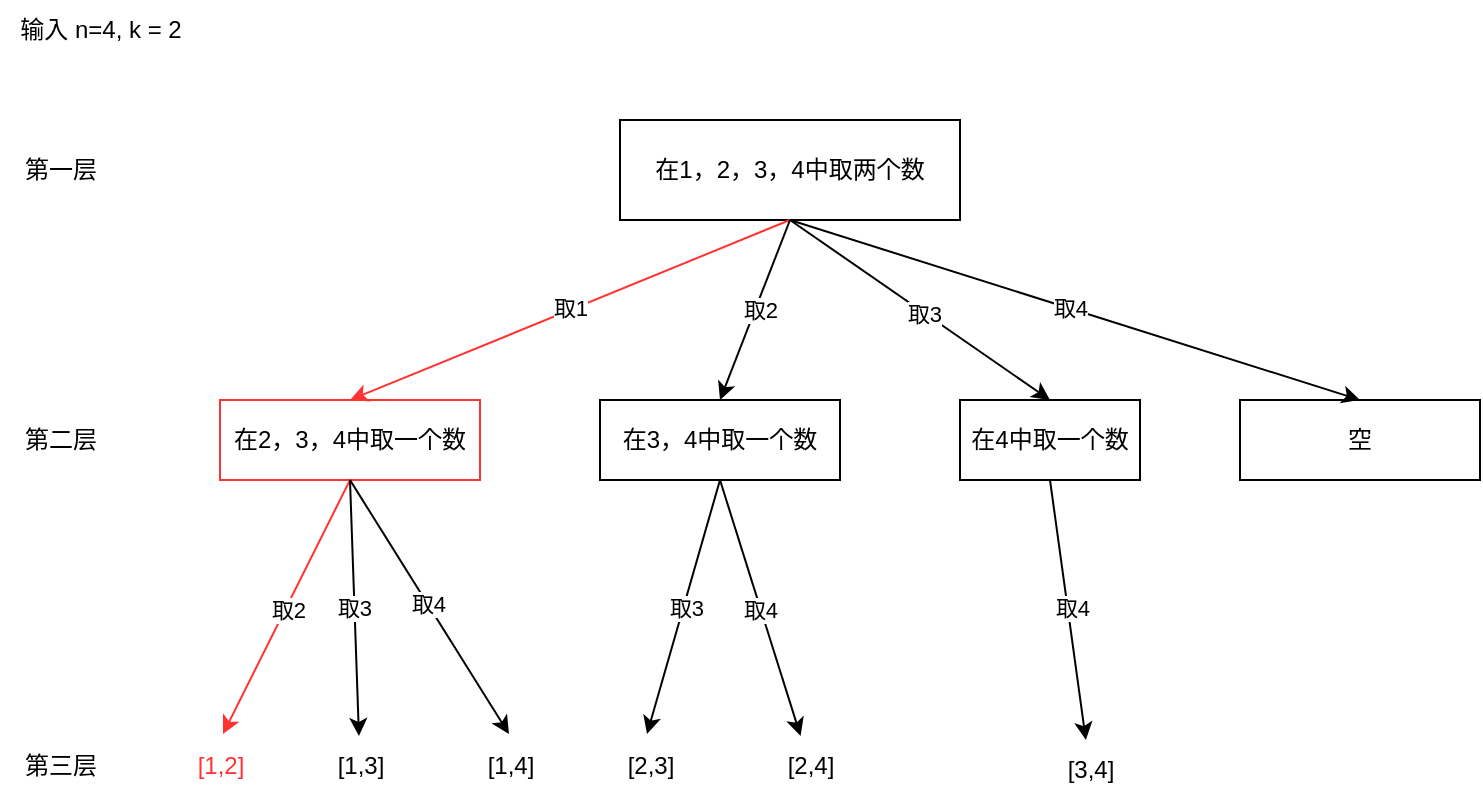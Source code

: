 <mxfile version="24.1.0" type="github">
  <diagram name="第 1 页" id="EsttiOnXiiwy4lGlENF1">
    <mxGraphModel dx="954" dy="606" grid="1" gridSize="10" guides="1" tooltips="1" connect="1" arrows="1" fold="1" page="1" pageScale="1" pageWidth="827" pageHeight="1169" math="0" shadow="0">
      <root>
        <mxCell id="0" />
        <mxCell id="1" parent="0" />
        <mxCell id="PUHJB4aUjXVpeecvIC8U-1" value="输入 n=4, k = 2" style="text;html=1;align=center;verticalAlign=middle;resizable=0;points=[];autosize=1;strokeColor=none;fillColor=none;" vertex="1" parent="1">
          <mxGeometry x="70" y="40" width="100" height="30" as="geometry" />
        </mxCell>
        <mxCell id="PUHJB4aUjXVpeecvIC8U-2" value="在1，2，3，4中取两个数" style="rounded=0;whiteSpace=wrap;html=1;" vertex="1" parent="1">
          <mxGeometry x="380" y="100" width="170" height="50" as="geometry" />
        </mxCell>
        <mxCell id="PUHJB4aUjXVpeecvIC8U-3" value="第一层" style="text;html=1;align=center;verticalAlign=middle;resizable=0;points=[];autosize=1;strokeColor=none;fillColor=none;" vertex="1" parent="1">
          <mxGeometry x="70" y="110" width="60" height="30" as="geometry" />
        </mxCell>
        <mxCell id="PUHJB4aUjXVpeecvIC8U-4" value="在2，3，4中取一个数" style="rounded=0;whiteSpace=wrap;html=1;strokeColor=#FF3333;" vertex="1" parent="1">
          <mxGeometry x="180" y="240" width="130" height="40" as="geometry" />
        </mxCell>
        <mxCell id="PUHJB4aUjXVpeecvIC8U-5" value="在3，4中取一个数" style="rounded=0;whiteSpace=wrap;html=1;" vertex="1" parent="1">
          <mxGeometry x="370" y="240" width="120" height="40" as="geometry" />
        </mxCell>
        <mxCell id="PUHJB4aUjXVpeecvIC8U-6" value="在4中取一个数" style="rounded=0;whiteSpace=wrap;html=1;" vertex="1" parent="1">
          <mxGeometry x="550" y="240" width="90" height="40" as="geometry" />
        </mxCell>
        <mxCell id="PUHJB4aUjXVpeecvIC8U-7" value="空" style="rounded=0;whiteSpace=wrap;html=1;" vertex="1" parent="1">
          <mxGeometry x="690" y="240" width="120" height="40" as="geometry" />
        </mxCell>
        <mxCell id="PUHJB4aUjXVpeecvIC8U-8" value="" style="endArrow=classic;html=1;rounded=0;exitX=0.5;exitY=1;exitDx=0;exitDy=0;entryX=0.5;entryY=0;entryDx=0;entryDy=0;fillColor=#e51400;strokeColor=#FF3333;" edge="1" parent="1" source="PUHJB4aUjXVpeecvIC8U-2" target="PUHJB4aUjXVpeecvIC8U-4">
          <mxGeometry width="50" height="50" relative="1" as="geometry">
            <mxPoint x="340" y="220" as="sourcePoint" />
            <mxPoint x="250" y="220" as="targetPoint" />
          </mxGeometry>
        </mxCell>
        <mxCell id="PUHJB4aUjXVpeecvIC8U-9" value="取1" style="edgeLabel;html=1;align=center;verticalAlign=middle;resizable=0;points=[];" vertex="1" connectable="0" parent="PUHJB4aUjXVpeecvIC8U-8">
          <mxGeometry x="0.001" y="-1" relative="1" as="geometry">
            <mxPoint as="offset" />
          </mxGeometry>
        </mxCell>
        <mxCell id="PUHJB4aUjXVpeecvIC8U-10" value="" style="endArrow=classic;html=1;rounded=0;exitX=0.5;exitY=1;exitDx=0;exitDy=0;entryX=0.5;entryY=0;entryDx=0;entryDy=0;" edge="1" parent="1" source="PUHJB4aUjXVpeecvIC8U-2" target="PUHJB4aUjXVpeecvIC8U-5">
          <mxGeometry width="50" height="50" relative="1" as="geometry">
            <mxPoint x="475" y="160" as="sourcePoint" />
            <mxPoint x="262" y="244" as="targetPoint" />
          </mxGeometry>
        </mxCell>
        <mxCell id="PUHJB4aUjXVpeecvIC8U-11" value="取2" style="edgeLabel;html=1;align=center;verticalAlign=middle;resizable=0;points=[];" vertex="1" connectable="0" parent="PUHJB4aUjXVpeecvIC8U-10">
          <mxGeometry x="-0.015" y="2" relative="1" as="geometry">
            <mxPoint as="offset" />
          </mxGeometry>
        </mxCell>
        <mxCell id="PUHJB4aUjXVpeecvIC8U-12" value="" style="endArrow=classic;html=1;rounded=0;exitX=0.5;exitY=1;exitDx=0;exitDy=0;entryX=0.5;entryY=0;entryDx=0;entryDy=0;" edge="1" parent="1" source="PUHJB4aUjXVpeecvIC8U-2" target="PUHJB4aUjXVpeecvIC8U-6">
          <mxGeometry width="50" height="50" relative="1" as="geometry">
            <mxPoint x="475" y="160" as="sourcePoint" />
            <mxPoint x="440" y="250" as="targetPoint" />
          </mxGeometry>
        </mxCell>
        <mxCell id="PUHJB4aUjXVpeecvIC8U-13" value="取3" style="edgeLabel;html=1;align=center;verticalAlign=middle;resizable=0;points=[];" vertex="1" connectable="0" parent="PUHJB4aUjXVpeecvIC8U-12">
          <mxGeometry x="0.03" y="-1" relative="1" as="geometry">
            <mxPoint as="offset" />
          </mxGeometry>
        </mxCell>
        <mxCell id="PUHJB4aUjXVpeecvIC8U-14" value="" style="endArrow=classic;html=1;rounded=0;exitX=0.5;exitY=1;exitDx=0;exitDy=0;entryX=0.5;entryY=0;entryDx=0;entryDy=0;" edge="1" parent="1" source="PUHJB4aUjXVpeecvIC8U-2" target="PUHJB4aUjXVpeecvIC8U-7">
          <mxGeometry width="50" height="50" relative="1" as="geometry">
            <mxPoint x="475" y="160" as="sourcePoint" />
            <mxPoint x="605" y="250" as="targetPoint" />
          </mxGeometry>
        </mxCell>
        <mxCell id="PUHJB4aUjXVpeecvIC8U-15" value="取4" style="edgeLabel;html=1;align=center;verticalAlign=middle;resizable=0;points=[];" vertex="1" connectable="0" parent="PUHJB4aUjXVpeecvIC8U-14">
          <mxGeometry x="-0.021" relative="1" as="geometry">
            <mxPoint as="offset" />
          </mxGeometry>
        </mxCell>
        <mxCell id="PUHJB4aUjXVpeecvIC8U-16" value="第二层" style="text;html=1;align=center;verticalAlign=middle;resizable=0;points=[];autosize=1;strokeColor=none;fillColor=none;" vertex="1" parent="1">
          <mxGeometry x="70" y="245" width="60" height="30" as="geometry" />
        </mxCell>
        <mxCell id="PUHJB4aUjXVpeecvIC8U-17" value="[1,2]" style="text;html=1;align=center;verticalAlign=middle;resizable=0;points=[];autosize=1;strokeColor=none;fillColor=none;fontColor=#FF3333;" vertex="1" parent="1">
          <mxGeometry x="155" y="408" width="50" height="30" as="geometry" />
        </mxCell>
        <mxCell id="PUHJB4aUjXVpeecvIC8U-18" value="[1,3]" style="text;html=1;align=center;verticalAlign=middle;resizable=0;points=[];autosize=1;strokeColor=none;fillColor=none;" vertex="1" parent="1">
          <mxGeometry x="225" y="408" width="50" height="30" as="geometry" />
        </mxCell>
        <mxCell id="PUHJB4aUjXVpeecvIC8U-19" value="[1,4]" style="text;html=1;align=center;verticalAlign=middle;resizable=0;points=[];autosize=1;strokeColor=none;fillColor=none;" vertex="1" parent="1">
          <mxGeometry x="300" y="408" width="50" height="30" as="geometry" />
        </mxCell>
        <mxCell id="PUHJB4aUjXVpeecvIC8U-20" value="[2,3]" style="text;html=1;align=center;verticalAlign=middle;resizable=0;points=[];autosize=1;strokeColor=none;fillColor=none;" vertex="1" parent="1">
          <mxGeometry x="370" y="408" width="50" height="30" as="geometry" />
        </mxCell>
        <mxCell id="PUHJB4aUjXVpeecvIC8U-21" value="[2,4]" style="text;html=1;align=center;verticalAlign=middle;resizable=0;points=[];autosize=1;strokeColor=none;fillColor=none;" vertex="1" parent="1">
          <mxGeometry x="450" y="408" width="50" height="30" as="geometry" />
        </mxCell>
        <mxCell id="PUHJB4aUjXVpeecvIC8U-22" value="[3,4]" style="text;html=1;align=center;verticalAlign=middle;resizable=0;points=[];autosize=1;strokeColor=none;fillColor=none;" vertex="1" parent="1">
          <mxGeometry x="590" y="410" width="50" height="30" as="geometry" />
        </mxCell>
        <mxCell id="PUHJB4aUjXVpeecvIC8U-23" value="" style="endArrow=classic;html=1;rounded=0;entryX=0.53;entryY=-0.033;entryDx=0;entryDy=0;entryPerimeter=0;exitX=0.5;exitY=1;exitDx=0;exitDy=0;strokeColor=#FF3333;" edge="1" parent="1" source="PUHJB4aUjXVpeecvIC8U-4" target="PUHJB4aUjXVpeecvIC8U-17">
          <mxGeometry width="50" height="50" relative="1" as="geometry">
            <mxPoint x="370" y="310" as="sourcePoint" />
            <mxPoint x="420" y="260" as="targetPoint" />
            <Array as="points" />
          </mxGeometry>
        </mxCell>
        <mxCell id="PUHJB4aUjXVpeecvIC8U-24" value="取2" style="edgeLabel;html=1;align=center;verticalAlign=middle;resizable=0;points=[];" vertex="1" connectable="0" parent="PUHJB4aUjXVpeecvIC8U-23">
          <mxGeometry x="0.017" y="1" relative="1" as="geometry">
            <mxPoint as="offset" />
          </mxGeometry>
        </mxCell>
        <mxCell id="PUHJB4aUjXVpeecvIC8U-25" value="" style="endArrow=classic;html=1;rounded=0;exitX=0.5;exitY=1;exitDx=0;exitDy=0;" edge="1" parent="1" source="PUHJB4aUjXVpeecvIC8U-4" target="PUHJB4aUjXVpeecvIC8U-18">
          <mxGeometry width="50" height="50" relative="1" as="geometry">
            <mxPoint x="255" y="290" as="sourcePoint" />
            <mxPoint x="192" y="417" as="targetPoint" />
          </mxGeometry>
        </mxCell>
        <mxCell id="PUHJB4aUjXVpeecvIC8U-26" value="取3" style="edgeLabel;html=1;align=center;verticalAlign=middle;resizable=0;points=[];" vertex="1" connectable="0" parent="PUHJB4aUjXVpeecvIC8U-25">
          <mxGeometry x="0.0" relative="1" as="geometry">
            <mxPoint as="offset" />
          </mxGeometry>
        </mxCell>
        <mxCell id="PUHJB4aUjXVpeecvIC8U-27" value="" style="endArrow=classic;html=1;rounded=0;exitX=0.5;exitY=1;exitDx=0;exitDy=0;entryX=0.49;entryY=-0.033;entryDx=0;entryDy=0;entryPerimeter=0;" edge="1" parent="1" source="PUHJB4aUjXVpeecvIC8U-4" target="PUHJB4aUjXVpeecvIC8U-19">
          <mxGeometry width="50" height="50" relative="1" as="geometry">
            <mxPoint x="255" y="290" as="sourcePoint" />
            <mxPoint x="259" y="418" as="targetPoint" />
          </mxGeometry>
        </mxCell>
        <mxCell id="PUHJB4aUjXVpeecvIC8U-28" value="取4" style="edgeLabel;html=1;align=center;verticalAlign=middle;resizable=0;points=[];" vertex="1" connectable="0" parent="PUHJB4aUjXVpeecvIC8U-27">
          <mxGeometry x="-0.026" relative="1" as="geometry">
            <mxPoint as="offset" />
          </mxGeometry>
        </mxCell>
        <mxCell id="PUHJB4aUjXVpeecvIC8U-29" value="" style="endArrow=classic;html=1;rounded=0;exitX=0.5;exitY=1;exitDx=0;exitDy=0;entryX=0.47;entryY=-0.033;entryDx=0;entryDy=0;entryPerimeter=0;" edge="1" parent="1" source="PUHJB4aUjXVpeecvIC8U-5" target="PUHJB4aUjXVpeecvIC8U-20">
          <mxGeometry width="50" height="50" relative="1" as="geometry">
            <mxPoint x="255" y="290" as="sourcePoint" />
            <mxPoint x="335" y="417" as="targetPoint" />
          </mxGeometry>
        </mxCell>
        <mxCell id="PUHJB4aUjXVpeecvIC8U-30" value="取3" style="edgeLabel;html=1;align=center;verticalAlign=middle;resizable=0;points=[];" vertex="1" connectable="0" parent="PUHJB4aUjXVpeecvIC8U-29">
          <mxGeometry x="0.004" y="1" relative="1" as="geometry">
            <mxPoint as="offset" />
          </mxGeometry>
        </mxCell>
        <mxCell id="PUHJB4aUjXVpeecvIC8U-31" value="" style="endArrow=classic;html=1;rounded=0;exitX=0.5;exitY=1;exitDx=0;exitDy=0;" edge="1" parent="1" source="PUHJB4aUjXVpeecvIC8U-5" target="PUHJB4aUjXVpeecvIC8U-21">
          <mxGeometry width="50" height="50" relative="1" as="geometry">
            <mxPoint x="440" y="290" as="sourcePoint" />
            <mxPoint x="404" y="417" as="targetPoint" />
          </mxGeometry>
        </mxCell>
        <mxCell id="PUHJB4aUjXVpeecvIC8U-32" value="取4" style="edgeLabel;html=1;align=center;verticalAlign=middle;resizable=0;points=[];" vertex="1" connectable="0" parent="PUHJB4aUjXVpeecvIC8U-31">
          <mxGeometry x="0.011" y="-1" relative="1" as="geometry">
            <mxPoint as="offset" />
          </mxGeometry>
        </mxCell>
        <mxCell id="PUHJB4aUjXVpeecvIC8U-33" value="" style="endArrow=classic;html=1;rounded=0;exitX=0.5;exitY=1;exitDx=0;exitDy=0;" edge="1" parent="1" source="PUHJB4aUjXVpeecvIC8U-6" target="PUHJB4aUjXVpeecvIC8U-22">
          <mxGeometry width="50" height="50" relative="1" as="geometry">
            <mxPoint x="440" y="290" as="sourcePoint" />
            <mxPoint x="480" y="418" as="targetPoint" />
          </mxGeometry>
        </mxCell>
        <mxCell id="PUHJB4aUjXVpeecvIC8U-34" value="取4" style="edgeLabel;html=1;align=center;verticalAlign=middle;resizable=0;points=[];" vertex="1" connectable="0" parent="PUHJB4aUjXVpeecvIC8U-33">
          <mxGeometry x="-0.012" y="2" relative="1" as="geometry">
            <mxPoint as="offset" />
          </mxGeometry>
        </mxCell>
        <mxCell id="PUHJB4aUjXVpeecvIC8U-35" value="第三层" style="text;html=1;align=center;verticalAlign=middle;resizable=0;points=[];autosize=1;strokeColor=none;fillColor=none;" vertex="1" parent="1">
          <mxGeometry x="70" y="408" width="60" height="30" as="geometry" />
        </mxCell>
      </root>
    </mxGraphModel>
  </diagram>
</mxfile>
